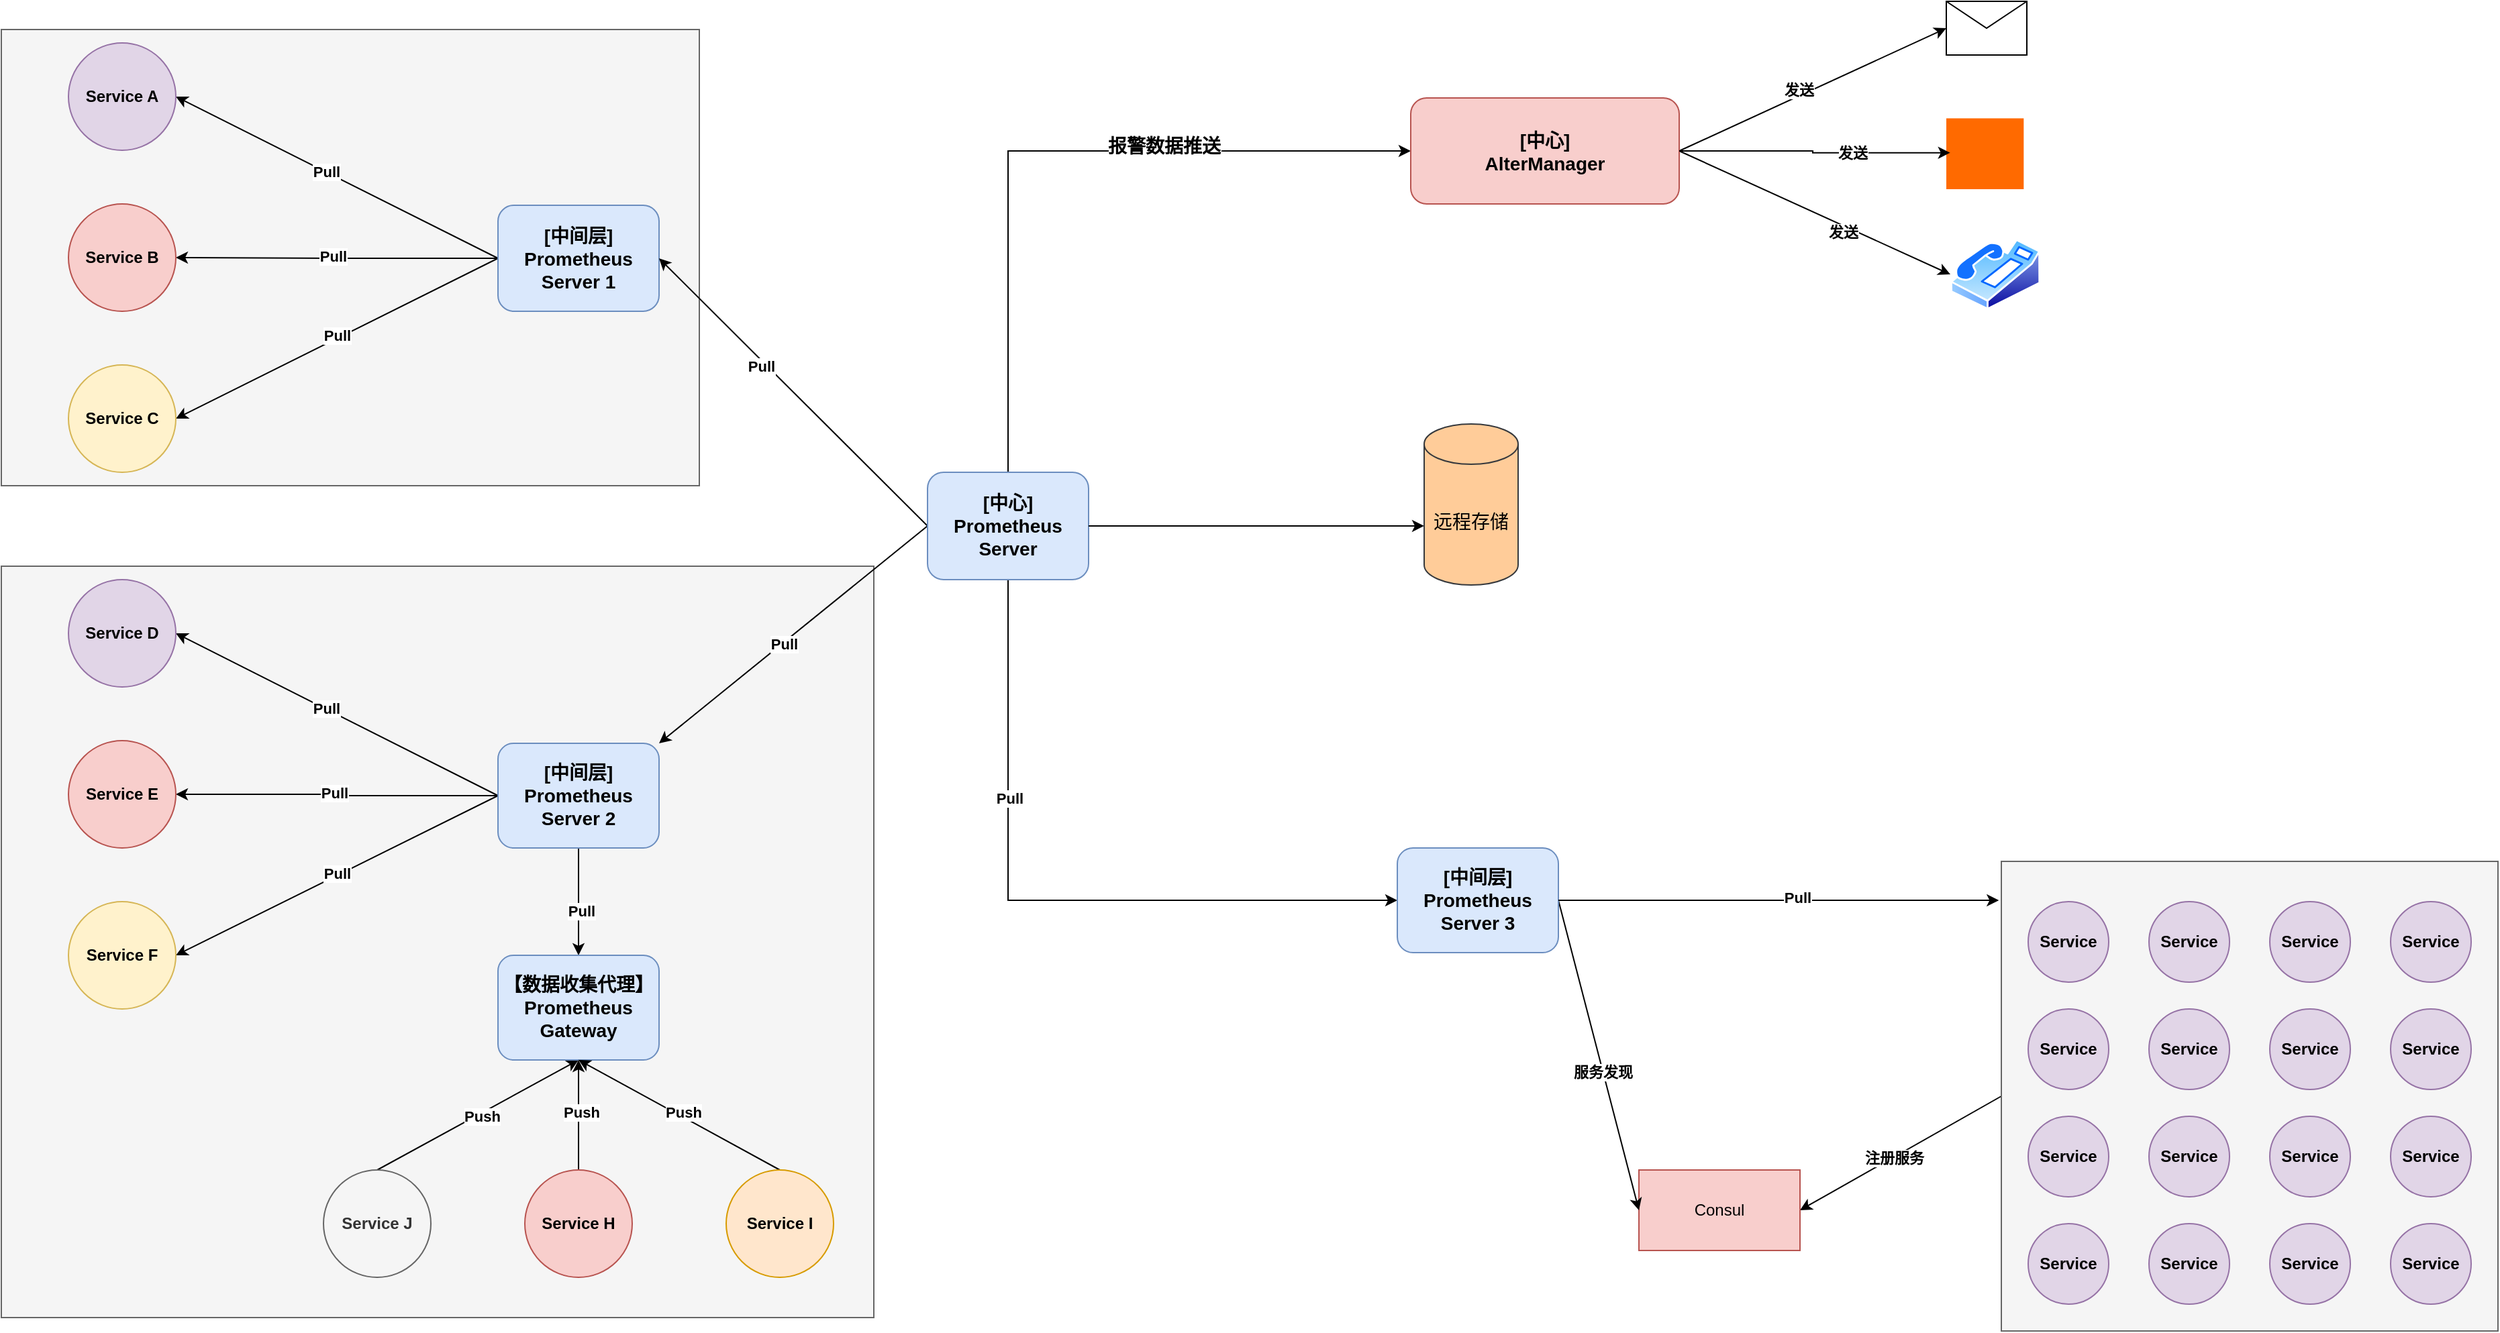 <mxfile version="26.0.4">
  <diagram name="第 1 页" id="CZtUmvLk-WmxuN-Ogijx">
    <mxGraphModel dx="2001" dy="1021" grid="1" gridSize="10" guides="1" tooltips="1" connect="1" arrows="1" fold="1" page="1" pageScale="1" pageWidth="3200" pageHeight="2400" math="0" shadow="0">
      <root>
        <mxCell id="0" />
        <mxCell id="1" parent="0" />
        <mxCell id="qOWHbGiOQ7azx5kOJRqT-72" style="rounded=0;orthogonalLoop=1;jettySize=auto;html=1;exitX=0;exitY=0.5;exitDx=0;exitDy=0;entryX=1;entryY=0.5;entryDx=0;entryDy=0;" edge="1" parent="1" source="qOWHbGiOQ7azx5kOJRqT-71" target="qOWHbGiOQ7azx5kOJRqT-67">
          <mxGeometry relative="1" as="geometry" />
        </mxCell>
        <mxCell id="qOWHbGiOQ7azx5kOJRqT-73" value="&lt;b&gt;注册服务&lt;/b&gt;" style="edgeLabel;html=1;align=center;verticalAlign=middle;resizable=0;points=[];" vertex="1" connectable="0" parent="qOWHbGiOQ7azx5kOJRqT-72">
          <mxGeometry x="0.065" relative="1" as="geometry">
            <mxPoint as="offset" />
          </mxGeometry>
        </mxCell>
        <mxCell id="qOWHbGiOQ7azx5kOJRqT-71" value="" style="rounded=0;whiteSpace=wrap;html=1;fillColor=#f5f5f5;fontColor=#333333;strokeColor=#666666;" vertex="1" parent="1">
          <mxGeometry x="1760" y="770" width="370" height="350" as="geometry" />
        </mxCell>
        <mxCell id="qOWHbGiOQ7azx5kOJRqT-42" value="" style="rounded=0;whiteSpace=wrap;html=1;fillColor=#f5f5f5;fontColor=#333333;strokeColor=#666666;" vertex="1" parent="1">
          <mxGeometry x="270" y="550" width="650" height="560" as="geometry" />
        </mxCell>
        <mxCell id="qOWHbGiOQ7azx5kOJRqT-41" value="" style="rounded=0;whiteSpace=wrap;html=1;fillColor=#f5f5f5;fontColor=#333333;strokeColor=#666666;" vertex="1" parent="1">
          <mxGeometry x="270" y="150" width="520" height="340" as="geometry" />
        </mxCell>
        <mxCell id="qOWHbGiOQ7azx5kOJRqT-7" style="rounded=0;orthogonalLoop=1;jettySize=auto;html=1;exitX=0;exitY=0.5;exitDx=0;exitDy=0;entryX=1;entryY=0.5;entryDx=0;entryDy=0;" edge="1" parent="1" source="qOWHbGiOQ7azx5kOJRqT-2" target="qOWHbGiOQ7azx5kOJRqT-3">
          <mxGeometry relative="1" as="geometry" />
        </mxCell>
        <mxCell id="qOWHbGiOQ7azx5kOJRqT-10" value="&lt;b&gt;Pull&lt;/b&gt;" style="edgeLabel;html=1;align=center;verticalAlign=middle;resizable=0;points=[];" vertex="1" connectable="0" parent="qOWHbGiOQ7azx5kOJRqT-7">
          <mxGeometry x="0.073" relative="1" as="geometry">
            <mxPoint as="offset" />
          </mxGeometry>
        </mxCell>
        <mxCell id="qOWHbGiOQ7azx5kOJRqT-8" style="edgeStyle=orthogonalEdgeStyle;rounded=0;orthogonalLoop=1;jettySize=auto;html=1;exitX=0;exitY=0.5;exitDx=0;exitDy=0;entryX=1;entryY=0.5;entryDx=0;entryDy=0;" edge="1" parent="1" source="qOWHbGiOQ7azx5kOJRqT-2" target="qOWHbGiOQ7azx5kOJRqT-4">
          <mxGeometry relative="1" as="geometry" />
        </mxCell>
        <mxCell id="qOWHbGiOQ7azx5kOJRqT-11" value="&lt;b&gt;Pull&lt;/b&gt;" style="edgeLabel;html=1;align=center;verticalAlign=middle;resizable=0;points=[];" vertex="1" connectable="0" parent="qOWHbGiOQ7azx5kOJRqT-8">
          <mxGeometry x="0.025" y="-1" relative="1" as="geometry">
            <mxPoint as="offset" />
          </mxGeometry>
        </mxCell>
        <mxCell id="qOWHbGiOQ7azx5kOJRqT-9" style="rounded=0;orthogonalLoop=1;jettySize=auto;html=1;exitX=0;exitY=0.5;exitDx=0;exitDy=0;entryX=1;entryY=0.5;entryDx=0;entryDy=0;" edge="1" parent="1" source="qOWHbGiOQ7azx5kOJRqT-2" target="qOWHbGiOQ7azx5kOJRqT-5">
          <mxGeometry relative="1" as="geometry" />
        </mxCell>
        <mxCell id="qOWHbGiOQ7azx5kOJRqT-12" value="&lt;b&gt;Pull&lt;/b&gt;" style="edgeLabel;html=1;align=center;verticalAlign=middle;resizable=0;points=[];" vertex="1" connectable="0" parent="qOWHbGiOQ7azx5kOJRqT-9">
          <mxGeometry x="-0.007" y="-2" relative="1" as="geometry">
            <mxPoint as="offset" />
          </mxGeometry>
        </mxCell>
        <mxCell id="qOWHbGiOQ7azx5kOJRqT-2" value="&lt;div&gt;&lt;span style=&quot;font-size: 14px;&quot;&gt;&lt;b&gt;[中间层]&lt;/b&gt;&lt;/span&gt;&lt;/div&gt;&lt;b&gt;&lt;font style=&quot;font-size: 14px;&quot;&gt;Prometheus Server 1&lt;/font&gt;&lt;/b&gt;" style="rounded=1;whiteSpace=wrap;html=1;fillColor=#dae8fc;strokeColor=#6c8ebf;" vertex="1" parent="1">
          <mxGeometry x="640" y="281" width="120" height="79" as="geometry" />
        </mxCell>
        <mxCell id="qOWHbGiOQ7azx5kOJRqT-3" value="&lt;b&gt;Service A&lt;/b&gt;" style="ellipse;whiteSpace=wrap;html=1;aspect=fixed;fillColor=#e1d5e7;strokeColor=#9673a6;" vertex="1" parent="1">
          <mxGeometry x="320" y="160" width="80" height="80" as="geometry" />
        </mxCell>
        <mxCell id="qOWHbGiOQ7azx5kOJRqT-4" value="&lt;b&gt;Service B&lt;/b&gt;" style="ellipse;whiteSpace=wrap;html=1;aspect=fixed;fillColor=#f8cecc;strokeColor=#b85450;" vertex="1" parent="1">
          <mxGeometry x="320" y="280" width="80" height="80" as="geometry" />
        </mxCell>
        <mxCell id="qOWHbGiOQ7azx5kOJRqT-5" value="&lt;b&gt;Service C&lt;/b&gt;" style="ellipse;whiteSpace=wrap;html=1;aspect=fixed;fillColor=#fff2cc;strokeColor=#d6b656;" vertex="1" parent="1">
          <mxGeometry x="320" y="400" width="80" height="80" as="geometry" />
        </mxCell>
        <mxCell id="qOWHbGiOQ7azx5kOJRqT-13" style="rounded=0;orthogonalLoop=1;jettySize=auto;html=1;exitX=0;exitY=0.5;exitDx=0;exitDy=0;entryX=1;entryY=0.5;entryDx=0;entryDy=0;" edge="1" parent="1" source="qOWHbGiOQ7azx5kOJRqT-19" target="qOWHbGiOQ7azx5kOJRqT-20">
          <mxGeometry relative="1" as="geometry" />
        </mxCell>
        <mxCell id="qOWHbGiOQ7azx5kOJRqT-14" value="&lt;b&gt;Pull&lt;/b&gt;" style="edgeLabel;html=1;align=center;verticalAlign=middle;resizable=0;points=[];" vertex="1" connectable="0" parent="qOWHbGiOQ7azx5kOJRqT-13">
          <mxGeometry x="0.073" relative="1" as="geometry">
            <mxPoint as="offset" />
          </mxGeometry>
        </mxCell>
        <mxCell id="qOWHbGiOQ7azx5kOJRqT-15" style="edgeStyle=orthogonalEdgeStyle;rounded=0;orthogonalLoop=1;jettySize=auto;html=1;exitX=0;exitY=0.5;exitDx=0;exitDy=0;entryX=1;entryY=0.5;entryDx=0;entryDy=0;" edge="1" parent="1" source="qOWHbGiOQ7azx5kOJRqT-19" target="qOWHbGiOQ7azx5kOJRqT-21">
          <mxGeometry relative="1" as="geometry" />
        </mxCell>
        <mxCell id="qOWHbGiOQ7azx5kOJRqT-16" value="&lt;b&gt;Pull&lt;/b&gt;" style="edgeLabel;html=1;align=center;verticalAlign=middle;resizable=0;points=[];" vertex="1" connectable="0" parent="qOWHbGiOQ7azx5kOJRqT-15">
          <mxGeometry x="0.025" y="-1" relative="1" as="geometry">
            <mxPoint as="offset" />
          </mxGeometry>
        </mxCell>
        <mxCell id="qOWHbGiOQ7azx5kOJRqT-17" style="rounded=0;orthogonalLoop=1;jettySize=auto;html=1;exitX=0;exitY=0.5;exitDx=0;exitDy=0;entryX=1;entryY=0.5;entryDx=0;entryDy=0;" edge="1" parent="1" source="qOWHbGiOQ7azx5kOJRqT-19" target="qOWHbGiOQ7azx5kOJRqT-22">
          <mxGeometry relative="1" as="geometry" />
        </mxCell>
        <mxCell id="qOWHbGiOQ7azx5kOJRqT-18" value="&lt;b&gt;Pull&lt;/b&gt;" style="edgeLabel;html=1;align=center;verticalAlign=middle;resizable=0;points=[];" vertex="1" connectable="0" parent="qOWHbGiOQ7azx5kOJRqT-17">
          <mxGeometry x="-0.007" y="-2" relative="1" as="geometry">
            <mxPoint as="offset" />
          </mxGeometry>
        </mxCell>
        <mxCell id="qOWHbGiOQ7azx5kOJRqT-39" style="edgeStyle=orthogonalEdgeStyle;rounded=0;orthogonalLoop=1;jettySize=auto;html=1;exitX=0.5;exitY=1;exitDx=0;exitDy=0;" edge="1" parent="1" source="qOWHbGiOQ7azx5kOJRqT-19" target="qOWHbGiOQ7azx5kOJRqT-30">
          <mxGeometry relative="1" as="geometry" />
        </mxCell>
        <mxCell id="qOWHbGiOQ7azx5kOJRqT-40" value="&lt;b&gt;Pull&lt;/b&gt;" style="edgeLabel;html=1;align=center;verticalAlign=middle;resizable=0;points=[];" vertex="1" connectable="0" parent="qOWHbGiOQ7azx5kOJRqT-39">
          <mxGeometry x="0.175" y="2" relative="1" as="geometry">
            <mxPoint as="offset" />
          </mxGeometry>
        </mxCell>
        <mxCell id="qOWHbGiOQ7azx5kOJRqT-19" value="&lt;div&gt;&lt;b style=&quot;font-size: 14px;&quot;&gt;[中间层]&lt;/b&gt;&lt;b&gt;&lt;font style=&quot;font-size: 14px;&quot;&gt;&lt;/font&gt;&lt;/b&gt;&lt;/div&gt;&lt;b&gt;&lt;font style=&quot;font-size: 14px;&quot;&gt;Prometheus Server 2&lt;/font&gt;&lt;/b&gt;" style="rounded=1;whiteSpace=wrap;html=1;fillColor=#dae8fc;strokeColor=#6c8ebf;" vertex="1" parent="1">
          <mxGeometry x="640" y="682" width="120" height="78" as="geometry" />
        </mxCell>
        <mxCell id="qOWHbGiOQ7azx5kOJRqT-20" value="&lt;b&gt;Service D&lt;/b&gt;" style="ellipse;whiteSpace=wrap;html=1;aspect=fixed;fillColor=#e1d5e7;strokeColor=#9673a6;" vertex="1" parent="1">
          <mxGeometry x="320" y="560" width="80" height="80" as="geometry" />
        </mxCell>
        <mxCell id="qOWHbGiOQ7azx5kOJRqT-21" value="&lt;b&gt;Service E&lt;/b&gt;" style="ellipse;whiteSpace=wrap;html=1;aspect=fixed;fillColor=#f8cecc;strokeColor=#b85450;" vertex="1" parent="1">
          <mxGeometry x="320" y="680" width="80" height="80" as="geometry" />
        </mxCell>
        <mxCell id="qOWHbGiOQ7azx5kOJRqT-22" value="&lt;b&gt;Service F&lt;/b&gt;" style="ellipse;whiteSpace=wrap;html=1;aspect=fixed;fillColor=#fff2cc;strokeColor=#d6b656;" vertex="1" parent="1">
          <mxGeometry x="320" y="800" width="80" height="80" as="geometry" />
        </mxCell>
        <mxCell id="qOWHbGiOQ7azx5kOJRqT-24" style="rounded=0;orthogonalLoop=1;jettySize=auto;html=1;exitX=0;exitY=0.5;exitDx=0;exitDy=0;entryX=1;entryY=0;entryDx=0;entryDy=0;" edge="1" parent="1" source="qOWHbGiOQ7azx5kOJRqT-23" target="qOWHbGiOQ7azx5kOJRqT-19">
          <mxGeometry relative="1" as="geometry">
            <mxPoint x="760" y="680" as="targetPoint" />
          </mxGeometry>
        </mxCell>
        <mxCell id="qOWHbGiOQ7azx5kOJRqT-27" value="&lt;b&gt;P&lt;span style=&quot;background-color: light-dark(#ffffff, var(--ge-dark-color, #121212)); color: light-dark(rgb(0, 0, 0), rgb(255, 255, 255));&quot;&gt;ull&lt;/span&gt;&lt;/b&gt;" style="edgeLabel;html=1;align=center;verticalAlign=middle;resizable=0;points=[];" vertex="1" connectable="0" parent="qOWHbGiOQ7azx5kOJRqT-24">
          <mxGeometry x="0.077" y="1" relative="1" as="geometry">
            <mxPoint as="offset" />
          </mxGeometry>
        </mxCell>
        <mxCell id="qOWHbGiOQ7azx5kOJRqT-25" style="rounded=0;orthogonalLoop=1;jettySize=auto;html=1;exitX=0;exitY=0.5;exitDx=0;exitDy=0;entryX=1;entryY=0.5;entryDx=0;entryDy=0;" edge="1" parent="1" source="qOWHbGiOQ7azx5kOJRqT-23" target="qOWHbGiOQ7azx5kOJRqT-2">
          <mxGeometry relative="1" as="geometry" />
        </mxCell>
        <mxCell id="qOWHbGiOQ7azx5kOJRqT-26" value="&lt;b&gt;Pull&lt;/b&gt;" style="edgeLabel;html=1;align=center;verticalAlign=middle;resizable=0;points=[];" vertex="1" connectable="0" parent="qOWHbGiOQ7azx5kOJRqT-25">
          <mxGeometry x="0.217" y="3" relative="1" as="geometry">
            <mxPoint as="offset" />
          </mxGeometry>
        </mxCell>
        <mxCell id="qOWHbGiOQ7azx5kOJRqT-79" style="edgeStyle=orthogonalEdgeStyle;rounded=0;orthogonalLoop=1;jettySize=auto;html=1;exitX=0.5;exitY=1;exitDx=0;exitDy=0;entryX=0;entryY=0.5;entryDx=0;entryDy=0;" edge="1" parent="1" source="qOWHbGiOQ7azx5kOJRqT-23" target="qOWHbGiOQ7azx5kOJRqT-68">
          <mxGeometry relative="1" as="geometry" />
        </mxCell>
        <mxCell id="qOWHbGiOQ7azx5kOJRqT-80" value="&lt;b&gt;Pull&lt;/b&gt;" style="edgeLabel;html=1;align=center;verticalAlign=middle;resizable=0;points=[];" vertex="1" connectable="0" parent="qOWHbGiOQ7azx5kOJRqT-79">
          <mxGeometry x="-0.384" y="1" relative="1" as="geometry">
            <mxPoint as="offset" />
          </mxGeometry>
        </mxCell>
        <mxCell id="qOWHbGiOQ7azx5kOJRqT-85" style="edgeStyle=orthogonalEdgeStyle;rounded=0;orthogonalLoop=1;jettySize=auto;html=1;exitX=0.5;exitY=0;exitDx=0;exitDy=0;entryX=0;entryY=0.5;entryDx=0;entryDy=0;" edge="1" parent="1" source="qOWHbGiOQ7azx5kOJRqT-23" target="qOWHbGiOQ7azx5kOJRqT-82">
          <mxGeometry relative="1" as="geometry" />
        </mxCell>
        <mxCell id="qOWHbGiOQ7azx5kOJRqT-86" value="&lt;font style=&quot;font-size: 14px;&quot;&gt;&lt;b&gt;报警数据推送&lt;/b&gt;&lt;/font&gt;" style="edgeLabel;html=1;align=center;verticalAlign=middle;resizable=0;points=[];" vertex="1" connectable="0" parent="qOWHbGiOQ7azx5kOJRqT-85">
          <mxGeometry x="0.318" y="4" relative="1" as="geometry">
            <mxPoint as="offset" />
          </mxGeometry>
        </mxCell>
        <mxCell id="qOWHbGiOQ7azx5kOJRqT-23" value="&lt;div&gt;&lt;b&gt;&lt;font style=&quot;font-size: 14px;&quot;&gt;[中心]&lt;/font&gt;&lt;/b&gt;&lt;/div&gt;&lt;b&gt;&lt;font style=&quot;font-size: 14px;&quot;&gt;Prometheus Server&lt;/font&gt;&lt;/b&gt;" style="rounded=1;whiteSpace=wrap;html=1;fillColor=#dae8fc;strokeColor=#6c8ebf;" vertex="1" parent="1">
          <mxGeometry x="960" y="480" width="120" height="80" as="geometry" />
        </mxCell>
        <mxCell id="qOWHbGiOQ7azx5kOJRqT-33" style="rounded=0;orthogonalLoop=1;jettySize=auto;html=1;exitX=0.5;exitY=0;exitDx=0;exitDy=0;entryX=0.5;entryY=1;entryDx=0;entryDy=0;" edge="1" parent="1" source="qOWHbGiOQ7azx5kOJRqT-29" target="qOWHbGiOQ7azx5kOJRqT-30">
          <mxGeometry relative="1" as="geometry" />
        </mxCell>
        <mxCell id="qOWHbGiOQ7azx5kOJRqT-34" value="&lt;b&gt;Push&lt;/b&gt;" style="edgeLabel;html=1;align=center;verticalAlign=middle;resizable=0;points=[];" vertex="1" connectable="0" parent="qOWHbGiOQ7azx5kOJRqT-33">
          <mxGeometry x="0.016" y="-2" relative="1" as="geometry">
            <mxPoint as="offset" />
          </mxGeometry>
        </mxCell>
        <mxCell id="qOWHbGiOQ7azx5kOJRqT-29" value="&lt;b&gt;Service J&lt;/b&gt;" style="ellipse;whiteSpace=wrap;html=1;aspect=fixed;fillColor=#f5f5f5;strokeColor=#666666;fontColor=#333333;" vertex="1" parent="1">
          <mxGeometry x="510" y="1000" width="80" height="80" as="geometry" />
        </mxCell>
        <mxCell id="qOWHbGiOQ7azx5kOJRqT-30" value="&lt;div&gt;&lt;span style=&quot;font-size: 14px;&quot;&gt;&lt;b&gt;【数据收集代理】&lt;/b&gt;&lt;/span&gt;&lt;/div&gt;&lt;div&gt;&lt;b style=&quot;background-color: transparent; color: light-dark(rgb(0, 0, 0), rgb(255, 255, 255));&quot;&gt;&lt;font style=&quot;font-size: 14px;&quot;&gt;Prometheus Gateway&lt;/font&gt;&lt;/b&gt;&lt;/div&gt;" style="rounded=1;whiteSpace=wrap;html=1;fillColor=#dae8fc;strokeColor=#6c8ebf;" vertex="1" parent="1">
          <mxGeometry x="640" y="840" width="120" height="78" as="geometry" />
        </mxCell>
        <mxCell id="qOWHbGiOQ7azx5kOJRqT-35" style="edgeStyle=orthogonalEdgeStyle;rounded=0;orthogonalLoop=1;jettySize=auto;html=1;exitX=0.5;exitY=0;exitDx=0;exitDy=0;entryX=0.5;entryY=1;entryDx=0;entryDy=0;" edge="1" parent="1" source="qOWHbGiOQ7azx5kOJRqT-31" target="qOWHbGiOQ7azx5kOJRqT-30">
          <mxGeometry relative="1" as="geometry" />
        </mxCell>
        <mxCell id="qOWHbGiOQ7azx5kOJRqT-36" value="&lt;b&gt;Push&lt;/b&gt;" style="edgeLabel;html=1;align=center;verticalAlign=middle;resizable=0;points=[];" vertex="1" connectable="0" parent="qOWHbGiOQ7azx5kOJRqT-35">
          <mxGeometry x="0.049" y="-2" relative="1" as="geometry">
            <mxPoint as="offset" />
          </mxGeometry>
        </mxCell>
        <mxCell id="qOWHbGiOQ7azx5kOJRqT-31" value="&lt;b&gt;Service H&lt;/b&gt;" style="ellipse;whiteSpace=wrap;html=1;aspect=fixed;fillColor=#f8cecc;strokeColor=#b85450;" vertex="1" parent="1">
          <mxGeometry x="660" y="1000" width="80" height="80" as="geometry" />
        </mxCell>
        <mxCell id="qOWHbGiOQ7azx5kOJRqT-37" style="rounded=0;orthogonalLoop=1;jettySize=auto;html=1;exitX=0.5;exitY=0;exitDx=0;exitDy=0;entryX=0.5;entryY=1;entryDx=0;entryDy=0;" edge="1" parent="1" source="qOWHbGiOQ7azx5kOJRqT-32" target="qOWHbGiOQ7azx5kOJRqT-30">
          <mxGeometry relative="1" as="geometry" />
        </mxCell>
        <mxCell id="qOWHbGiOQ7azx5kOJRqT-38" value="&lt;b&gt;Push&lt;/b&gt;" style="edgeLabel;html=1;align=center;verticalAlign=middle;resizable=0;points=[];" vertex="1" connectable="0" parent="qOWHbGiOQ7azx5kOJRqT-37">
          <mxGeometry x="-0.009" y="-3" relative="1" as="geometry">
            <mxPoint as="offset" />
          </mxGeometry>
        </mxCell>
        <mxCell id="qOWHbGiOQ7azx5kOJRqT-32" value="&lt;b&gt;Service I&lt;/b&gt;" style="ellipse;whiteSpace=wrap;html=1;aspect=fixed;fillColor=#ffe6cc;strokeColor=#d79b00;" vertex="1" parent="1">
          <mxGeometry x="810" y="1000" width="80" height="80" as="geometry" />
        </mxCell>
        <mxCell id="qOWHbGiOQ7azx5kOJRqT-47" value="&lt;font style=&quot;color: rgb(0, 0, 0); font-size: 14px;&quot;&gt;远程存储&lt;/font&gt;" style="shape=cylinder3;whiteSpace=wrap;html=1;boundedLbl=1;backgroundOutline=1;size=15;fillColor=#ffcc99;strokeColor=#36393d;" vertex="1" parent="1">
          <mxGeometry x="1330" y="444" width="70" height="120" as="geometry" />
        </mxCell>
        <mxCell id="qOWHbGiOQ7azx5kOJRqT-49" style="edgeStyle=orthogonalEdgeStyle;rounded=0;orthogonalLoop=1;jettySize=auto;html=1;exitX=1;exitY=0.5;exitDx=0;exitDy=0;entryX=0;entryY=0.633;entryDx=0;entryDy=0;entryPerimeter=0;" edge="1" parent="1" source="qOWHbGiOQ7azx5kOJRqT-23" target="qOWHbGiOQ7azx5kOJRqT-47">
          <mxGeometry relative="1" as="geometry" />
        </mxCell>
        <mxCell id="qOWHbGiOQ7azx5kOJRqT-50" value="&lt;b&gt;Service&lt;/b&gt;" style="ellipse;whiteSpace=wrap;html=1;aspect=fixed;fillColor=#e1d5e7;strokeColor=#9673a6;" vertex="1" parent="1">
          <mxGeometry x="1780" y="800" width="60" height="60" as="geometry" />
        </mxCell>
        <mxCell id="qOWHbGiOQ7azx5kOJRqT-51" value="&lt;b&gt;Service&lt;/b&gt;" style="ellipse;whiteSpace=wrap;html=1;aspect=fixed;fillColor=#e1d5e7;strokeColor=#9673a6;" vertex="1" parent="1">
          <mxGeometry x="1870" y="800" width="60" height="60" as="geometry" />
        </mxCell>
        <mxCell id="qOWHbGiOQ7azx5kOJRqT-52" value="&lt;b&gt;Service&lt;/b&gt;" style="ellipse;whiteSpace=wrap;html=1;aspect=fixed;fillColor=#e1d5e7;strokeColor=#9673a6;" vertex="1" parent="1">
          <mxGeometry x="1960" y="800" width="60" height="60" as="geometry" />
        </mxCell>
        <mxCell id="qOWHbGiOQ7azx5kOJRqT-53" value="&lt;b&gt;Service&lt;/b&gt;" style="ellipse;whiteSpace=wrap;html=1;aspect=fixed;fillColor=#e1d5e7;strokeColor=#9673a6;" vertex="1" parent="1">
          <mxGeometry x="2050" y="800" width="60" height="60" as="geometry" />
        </mxCell>
        <mxCell id="qOWHbGiOQ7azx5kOJRqT-54" value="&lt;b&gt;Service&lt;/b&gt;" style="ellipse;whiteSpace=wrap;html=1;aspect=fixed;fillColor=#e1d5e7;strokeColor=#9673a6;" vertex="1" parent="1">
          <mxGeometry x="1780" y="880" width="60" height="60" as="geometry" />
        </mxCell>
        <mxCell id="qOWHbGiOQ7azx5kOJRqT-55" value="&lt;b&gt;Service&lt;/b&gt;" style="ellipse;whiteSpace=wrap;html=1;aspect=fixed;fillColor=#e1d5e7;strokeColor=#9673a6;" vertex="1" parent="1">
          <mxGeometry x="1870" y="880" width="60" height="60" as="geometry" />
        </mxCell>
        <mxCell id="qOWHbGiOQ7azx5kOJRqT-56" value="&lt;b&gt;Service&lt;/b&gt;" style="ellipse;whiteSpace=wrap;html=1;aspect=fixed;fillColor=#e1d5e7;strokeColor=#9673a6;" vertex="1" parent="1">
          <mxGeometry x="1960" y="880" width="60" height="60" as="geometry" />
        </mxCell>
        <mxCell id="qOWHbGiOQ7azx5kOJRqT-57" value="&lt;b&gt;Service&lt;/b&gt;" style="ellipse;whiteSpace=wrap;html=1;aspect=fixed;fillColor=#e1d5e7;strokeColor=#9673a6;" vertex="1" parent="1">
          <mxGeometry x="2050" y="880" width="60" height="60" as="geometry" />
        </mxCell>
        <mxCell id="qOWHbGiOQ7azx5kOJRqT-58" value="&lt;b&gt;Service&lt;/b&gt;" style="ellipse;whiteSpace=wrap;html=1;aspect=fixed;fillColor=#e1d5e7;strokeColor=#9673a6;" vertex="1" parent="1">
          <mxGeometry x="1780" y="960" width="60" height="60" as="geometry" />
        </mxCell>
        <mxCell id="qOWHbGiOQ7azx5kOJRqT-59" value="&lt;b&gt;Service&lt;/b&gt;" style="ellipse;whiteSpace=wrap;html=1;aspect=fixed;fillColor=#e1d5e7;strokeColor=#9673a6;" vertex="1" parent="1">
          <mxGeometry x="1870" y="960" width="60" height="60" as="geometry" />
        </mxCell>
        <mxCell id="qOWHbGiOQ7azx5kOJRqT-60" value="&lt;b&gt;Service&lt;/b&gt;" style="ellipse;whiteSpace=wrap;html=1;aspect=fixed;fillColor=#e1d5e7;strokeColor=#9673a6;" vertex="1" parent="1">
          <mxGeometry x="1960" y="960" width="60" height="60" as="geometry" />
        </mxCell>
        <mxCell id="qOWHbGiOQ7azx5kOJRqT-61" value="&lt;b&gt;Service&lt;/b&gt;" style="ellipse;whiteSpace=wrap;html=1;aspect=fixed;fillColor=#e1d5e7;strokeColor=#9673a6;" vertex="1" parent="1">
          <mxGeometry x="2050" y="960" width="60" height="60" as="geometry" />
        </mxCell>
        <mxCell id="qOWHbGiOQ7azx5kOJRqT-62" value="&lt;b&gt;Service&lt;/b&gt;" style="ellipse;whiteSpace=wrap;html=1;aspect=fixed;fillColor=#e1d5e7;strokeColor=#9673a6;" vertex="1" parent="1">
          <mxGeometry x="1780" y="1040" width="60" height="60" as="geometry" />
        </mxCell>
        <mxCell id="qOWHbGiOQ7azx5kOJRqT-63" value="&lt;b&gt;Service&lt;/b&gt;" style="ellipse;whiteSpace=wrap;html=1;aspect=fixed;fillColor=#e1d5e7;strokeColor=#9673a6;" vertex="1" parent="1">
          <mxGeometry x="1870" y="1040" width="60" height="60" as="geometry" />
        </mxCell>
        <mxCell id="qOWHbGiOQ7azx5kOJRqT-64" value="&lt;b&gt;Service&lt;/b&gt;" style="ellipse;whiteSpace=wrap;html=1;aspect=fixed;fillColor=#e1d5e7;strokeColor=#9673a6;" vertex="1" parent="1">
          <mxGeometry x="1960" y="1040" width="60" height="60" as="geometry" />
        </mxCell>
        <mxCell id="qOWHbGiOQ7azx5kOJRqT-65" value="&lt;b&gt;Service&lt;/b&gt;" style="ellipse;whiteSpace=wrap;html=1;aspect=fixed;fillColor=#e1d5e7;strokeColor=#9673a6;" vertex="1" parent="1">
          <mxGeometry x="2050" y="1040" width="60" height="60" as="geometry" />
        </mxCell>
        <mxCell id="qOWHbGiOQ7azx5kOJRqT-67" value="&lt;span style=&quot;text-wrap-mode: nowrap;&quot;&gt;Consul&lt;/span&gt;" style="rounded=0;whiteSpace=wrap;html=1;fillColor=#f8cecc;strokeColor=#b85450;" vertex="1" parent="1">
          <mxGeometry x="1490" y="1000" width="120" height="60" as="geometry" />
        </mxCell>
        <mxCell id="qOWHbGiOQ7azx5kOJRqT-74" style="rounded=0;orthogonalLoop=1;jettySize=auto;html=1;exitX=1;exitY=0.5;exitDx=0;exitDy=0;entryX=0;entryY=0.5;entryDx=0;entryDy=0;" edge="1" parent="1" source="qOWHbGiOQ7azx5kOJRqT-68" target="qOWHbGiOQ7azx5kOJRqT-67">
          <mxGeometry relative="1" as="geometry" />
        </mxCell>
        <mxCell id="qOWHbGiOQ7azx5kOJRqT-75" value="&lt;b&gt;服务发现&lt;/b&gt;" style="edgeLabel;html=1;align=center;verticalAlign=middle;resizable=0;points=[];" vertex="1" connectable="0" parent="qOWHbGiOQ7azx5kOJRqT-74">
          <mxGeometry x="0.1" relative="1" as="geometry">
            <mxPoint as="offset" />
          </mxGeometry>
        </mxCell>
        <mxCell id="qOWHbGiOQ7azx5kOJRqT-68" value="&lt;div&gt;&lt;b style=&quot;font-size: 14px;&quot;&gt;[中间层]&lt;/b&gt;&lt;b&gt;&lt;font style=&quot;font-size: 14px;&quot;&gt;&lt;/font&gt;&lt;/b&gt;&lt;/div&gt;&lt;b&gt;&lt;font style=&quot;font-size: 14px;&quot;&gt;Prometheus Server 3&lt;/font&gt;&lt;/b&gt;" style="rounded=1;whiteSpace=wrap;html=1;fillColor=#dae8fc;strokeColor=#6c8ebf;" vertex="1" parent="1">
          <mxGeometry x="1310" y="760" width="120" height="78" as="geometry" />
        </mxCell>
        <mxCell id="qOWHbGiOQ7azx5kOJRqT-77" style="edgeStyle=orthogonalEdgeStyle;rounded=0;orthogonalLoop=1;jettySize=auto;html=1;exitX=1;exitY=0.5;exitDx=0;exitDy=0;entryX=-0.005;entryY=0.083;entryDx=0;entryDy=0;entryPerimeter=0;" edge="1" parent="1" source="qOWHbGiOQ7azx5kOJRqT-68" target="qOWHbGiOQ7azx5kOJRqT-71">
          <mxGeometry relative="1" as="geometry" />
        </mxCell>
        <mxCell id="qOWHbGiOQ7azx5kOJRqT-78" value="&lt;b&gt;Pull&lt;/b&gt;" style="edgeLabel;html=1;align=center;verticalAlign=middle;resizable=0;points=[];" vertex="1" connectable="0" parent="qOWHbGiOQ7azx5kOJRqT-77">
          <mxGeometry x="0.085" y="2" relative="1" as="geometry">
            <mxPoint as="offset" />
          </mxGeometry>
        </mxCell>
        <mxCell id="qOWHbGiOQ7azx5kOJRqT-92" style="rounded=0;orthogonalLoop=1;jettySize=auto;html=1;exitX=1;exitY=0.5;exitDx=0;exitDy=0;entryX=0;entryY=0.5;entryDx=0;entryDy=0;" edge="1" parent="1" source="qOWHbGiOQ7azx5kOJRqT-82" target="qOWHbGiOQ7azx5kOJRqT-87">
          <mxGeometry relative="1" as="geometry" />
        </mxCell>
        <mxCell id="qOWHbGiOQ7azx5kOJRqT-93" value="&lt;b&gt;发送&lt;/b&gt;" style="edgeLabel;html=1;align=center;verticalAlign=middle;resizable=0;points=[];" vertex="1" connectable="0" parent="qOWHbGiOQ7azx5kOJRqT-92">
          <mxGeometry x="-0.087" y="4" relative="1" as="geometry">
            <mxPoint as="offset" />
          </mxGeometry>
        </mxCell>
        <mxCell id="qOWHbGiOQ7azx5kOJRqT-96" style="rounded=0;orthogonalLoop=1;jettySize=auto;html=1;exitX=1;exitY=0.5;exitDx=0;exitDy=0;entryX=0;entryY=0.5;entryDx=0;entryDy=0;" edge="1" parent="1" source="qOWHbGiOQ7azx5kOJRqT-82" target="qOWHbGiOQ7azx5kOJRqT-90">
          <mxGeometry relative="1" as="geometry" />
        </mxCell>
        <mxCell id="qOWHbGiOQ7azx5kOJRqT-97" value="&lt;b&gt;发送&lt;/b&gt;" style="edgeLabel;html=1;align=center;verticalAlign=middle;resizable=0;points=[];" vertex="1" connectable="0" parent="qOWHbGiOQ7azx5kOJRqT-96">
          <mxGeometry x="0.223" y="-4" relative="1" as="geometry">
            <mxPoint as="offset" />
          </mxGeometry>
        </mxCell>
        <mxCell id="qOWHbGiOQ7azx5kOJRqT-82" value="&lt;div&gt;&lt;b&gt;&lt;font style=&quot;font-size: 14px;&quot;&gt;[中心]&lt;/font&gt;&lt;/b&gt;&lt;/div&gt;&lt;div&gt;&lt;b&gt;&lt;font style=&quot;font-size: 14px;&quot;&gt;AlterManager&lt;/font&gt;&lt;/b&gt;&lt;/div&gt;" style="rounded=1;whiteSpace=wrap;html=1;fillColor=#f8cecc;strokeColor=#b85450;" vertex="1" parent="1">
          <mxGeometry x="1320" y="201" width="200" height="79" as="geometry" />
        </mxCell>
        <mxCell id="qOWHbGiOQ7azx5kOJRqT-87" value="" style="shape=message;html=1;html=1;outlineConnect=0;labelPosition=center;verticalLabelPosition=bottom;align=center;verticalAlign=top;" vertex="1" parent="1">
          <mxGeometry x="1719" y="129" width="60" height="40" as="geometry" />
        </mxCell>
        <mxCell id="qOWHbGiOQ7azx5kOJRqT-88" value="" style="points=[];aspect=fixed;html=1;align=center;shadow=0;dashed=0;fillColor=#FF6A00;strokeColor=none;shape=mxgraph.alibaba_cloud.sms_short_message_service;" vertex="1" parent="1">
          <mxGeometry x="1719" y="216.2" width="57.66" height="52.8" as="geometry" />
        </mxCell>
        <mxCell id="qOWHbGiOQ7azx5kOJRqT-90" value="" style="image;aspect=fixed;perimeter=ellipsePerimeter;html=1;align=center;shadow=0;dashed=0;spacingTop=3;image=img/lib/active_directory/phone.svg;" vertex="1" parent="1">
          <mxGeometry x="1722" y="306" width="67.09" height="53" as="geometry" />
        </mxCell>
        <mxCell id="qOWHbGiOQ7azx5kOJRqT-94" style="edgeStyle=orthogonalEdgeStyle;rounded=0;orthogonalLoop=1;jettySize=auto;html=1;exitX=1;exitY=0.5;exitDx=0;exitDy=0;entryX=0.05;entryY=0.486;entryDx=0;entryDy=0;entryPerimeter=0;" edge="1" parent="1" source="qOWHbGiOQ7azx5kOJRqT-82" target="qOWHbGiOQ7azx5kOJRqT-88">
          <mxGeometry relative="1" as="geometry" />
        </mxCell>
        <mxCell id="qOWHbGiOQ7azx5kOJRqT-95" value="&lt;b&gt;发送&lt;/b&gt;" style="edgeLabel;html=1;align=center;verticalAlign=middle;resizable=0;points=[];" vertex="1" connectable="0" parent="qOWHbGiOQ7azx5kOJRqT-94">
          <mxGeometry x="0.282" relative="1" as="geometry">
            <mxPoint as="offset" />
          </mxGeometry>
        </mxCell>
      </root>
    </mxGraphModel>
  </diagram>
</mxfile>
